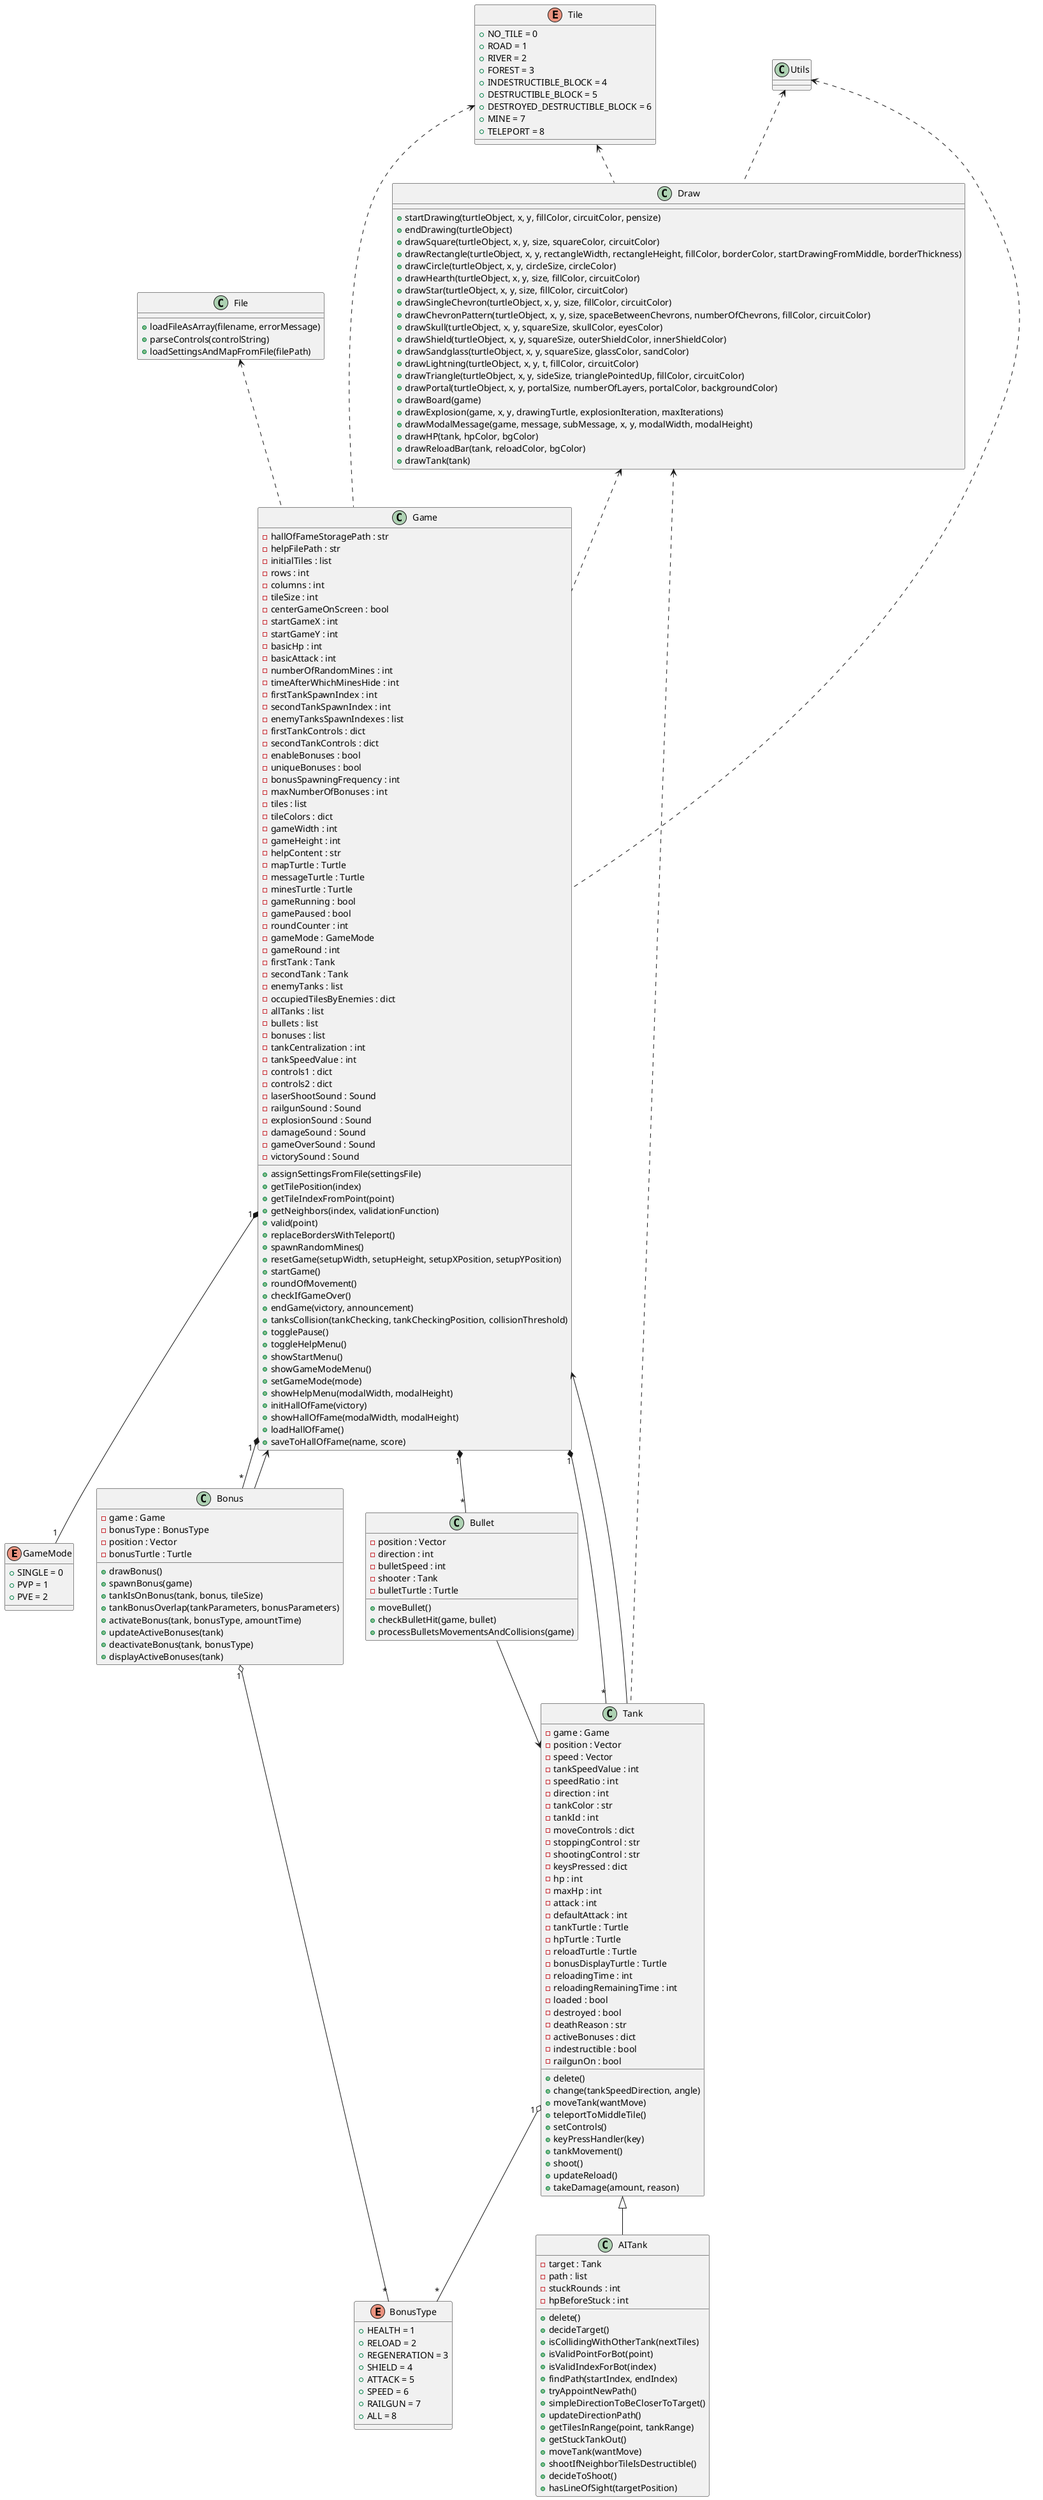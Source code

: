 @startuml
enum GameMode {
+ SINGLE = 0
+ PVP = 1
+ PVE = 2
}
class Game {
- hallOfFameStoragePath : str
- helpFilePath : str
- initialTiles : list
- rows : int
- columns : int
- tileSize : int
- centerGameOnScreen : bool
- startGameX : int
- startGameY : int
- basicHp : int
- basicAttack : int
- numberOfRandomMines : int
- timeAfterWhichMinesHide : int
- firstTankSpawnIndex : int
- secondTankSpawnIndex : int
- enemyTanksSpawnIndexes : list
- firstTankControls : dict
- secondTankControls : dict
- enableBonuses : bool
- uniqueBonuses : bool
- bonusSpawningFrequency : int
- maxNumberOfBonuses : int
- tiles : list
- tileColors : dict
- gameWidth : int
- gameHeight : int
- helpContent : str
- mapTurtle : Turtle
- messageTurtle : Turtle
- minesTurtle : Turtle
- gameRunning : bool
- gamePaused : bool
- roundCounter : int
- gameMode : GameMode
- gameRound : int
- firstTank : Tank
- secondTank : Tank
- enemyTanks : list
- occupiedTilesByEnemies : dict
- allTanks : list
- bullets : list
- bonuses : list
- tankCentralization : int
- tankSpeedValue : int
- controls1 : dict
- controls2 : dict
- laserShootSound : Sound
- railgunSound : Sound
- explosionSound : Sound
- damageSound : Sound
- gameOverSound : Sound
- victorySound : Sound
  + assignSettingsFromFile(settingsFile)
  + getTilePosition(index)
  + getTileIndexFromPoint(point)
  + getNeighbors(index, validationFunction)
  + valid(point)
  + replaceBordersWithTeleport()
  + spawnRandomMines()
  + resetGame(setupWidth, setupHeight, setupXPosition, setupYPosition)
  + startGame()
  + roundOfMovement()
  + checkIfGameOver()
  + endGame(victory, announcement)
  + tanksCollision(tankChecking, tankCheckingPosition, collisionThreshold)
  + togglePause()
  + toggleHelpMenu()
  + showStartMenu()
  + showGameModeMenu()
  + setGameMode(mode)
  + showHelpMenu(modalWidth, modalHeight)
  + initHallOfFame(victory)
  + showHallOfFame(modalWidth, modalHeight)
  + loadHallOfFame()
  + saveToHallOfFame(name, score)
}
class Tank {
- game : Game
- position : Vector
- speed : Vector
- tankSpeedValue : int
- speedRatio : int
- direction : int
- tankColor : str
- tankId : int
- moveControls : dict
- stoppingControl : str
- shootingControl : str
- keysPressed : dict
- hp : int
- maxHp : int
- attack : int
- defaultAttack : int
- tankTurtle : Turtle
- hpTurtle : Turtle
- reloadTurtle : Turtle
- bonusDisplayTurtle : Turtle
- reloadingTime : int
- reloadingRemainingTime : int
- loaded : bool
- destroyed : bool
- deathReason : str
- activeBonuses : dict
- indestructible : bool
- railgunOn : bool
  + delete()
  + change(tankSpeedDirection, angle)
  + moveTank(wantMove)
  + teleportToMiddleTile()
  + setControls()
  + keyPressHandler(key)
  + tankMovement()
  + shoot()
  + updateReload()
  + takeDamage(amount, reason)
}
enum Tile {
+ NO_TILE = 0
+ ROAD = 1
+ RIVER = 2
+ FOREST = 3
+ INDESTRUCTIBLE_BLOCK = 4
+ DESTRUCTIBLE_BLOCK = 5
+ DESTROYED_DESTRUCTIBLE_BLOCK = 6
+ MINE = 7
+ TELEPORT = 8
}
class File {
  + loadFileAsArray(filename, errorMessage)
  + parseControls(controlString)
  + loadSettingsAndMapFromFile(filePath)
}
class Draw {
  + startDrawing(turtleObject, x, y, fillColor, circuitColor, pensize)
  + endDrawing(turtleObject)
  + drawSquare(turtleObject, x, y, size, squareColor, circuitColor)
  + drawRectangle(turtleObject, x, y, rectangleWidth, rectangleHeight, fillColor, borderColor, startDrawingFromMiddle, borderThickness)
  + drawCircle(turtleObject, x, y, circleSize, circleColor)
  + drawHearth(turtleObject, x, y, size, fillColor, circuitColor)
  + drawStar(turtleObject, x, y, size, fillColor, circuitColor)
  + drawSingleChevron(turtleObject, x, y, size, fillColor, circuitColor)
  + drawChevronPattern(turtleObject, x, y, size, spaceBetweenChevrons, numberOfChevrons, fillColor, circuitColor)
  + drawSkull(turtleObject, x, y, squareSize, skullColor, eyesColor)
  + drawShield(turtleObject, x, y, squareSize, outerShieldColor, innerShieldColor)
  + drawSandglass(turtleObject, x, y, squareSize, glassColor, sandColor)
  + drawLightning(turtleObject, x, y, t, fillColor, circuitColor)
  + drawTriangle(turtleObject, x, y, sideSize, trianglePointedUp, fillColor, circuitColor)
  + drawPortal(turtleObject, x, y, portalSize, numberOfLayers, portalColor, backgroundColor)
  + drawBoard(game)
  + drawExplosion(game, x, y, drawingTurtle, explosionIteration, maxIterations)
  + drawModalMessage(game, message, subMessage, x, y, modalWidth, modalHeight)
  + drawHP(tank, hpColor, bgColor)
  + drawReloadBar(tank, reloadColor, bgColor)
  + drawTank(tank)
}
class Bullet {
- position : Vector
- direction : int
- bulletSpeed : int
- shooter : Tank
- bulletTurtle : Turtle
  + moveBullet()
  + checkBulletHit(game, bullet)
  + processBulletsMovementsAndCollisions(game)
}
enum BonusType {
+ HEALTH = 1
+ RELOAD = 2
+ REGENERATION = 3
+ SHIELD = 4
+ ATTACK = 5
+ SPEED = 6
+ RAILGUN = 7
+ ALL = 8
}
class Bonus {
- game : Game
- bonusType : BonusType
- position : Vector
- bonusTurtle : Turtle
  + drawBonus()
  + spawnBonus(game)
  + tankIsOnBonus(tank, bonus, tileSize)
  + tankBonusOverlap(tankParameters, bonusParameters)
  + activateBonus(tank, bonusType, amountTime)
  + updateActiveBonuses(tank)
  + deactivateBonus(tank, bonusType)
  + displayActiveBonuses(tank)
}
class AITank {
- target : Tank
- path : list
- stuckRounds : int
- hpBeforeStuck : int
  + delete()
  + decideTarget()
  + isCollidingWithOtherTank(nextTiles)
  + isValidPointForBot(point)
  + isValidIndexForBot(index)
  + findPath(startIndex, endIndex)
  + tryAppointNewPath()
  + simpleDirectionToBeCloserToTarget()
  + updateDirectionPath()
  + getTilesInRange(point, tankRange)
  + getStuckTankOut()
  + moveTank(wantMove)
  + shootIfNeighborTileIsDestructible()
  + decideToShoot()
  + hasLineOfSight(targetPosition)
}
Game "1" *-- "*" Tank
Game "1" *-- "*" Bullet
Game "1" *-- "*" Bonus
Game "1" *-- "1" GameMode
Tank --> Game
Tank <|-- AITank
Tank "1" o-- "*" BonusType
Bullet --> Tank
Bonus --> Game
Bonus "1" o-- "*" BonusType
Tile <.. Game
Tile <.. Draw
File <.. Game
Utils <.. Game
Draw <.. Game
Draw <.. Tank
Utils <.. Draw
@enduml